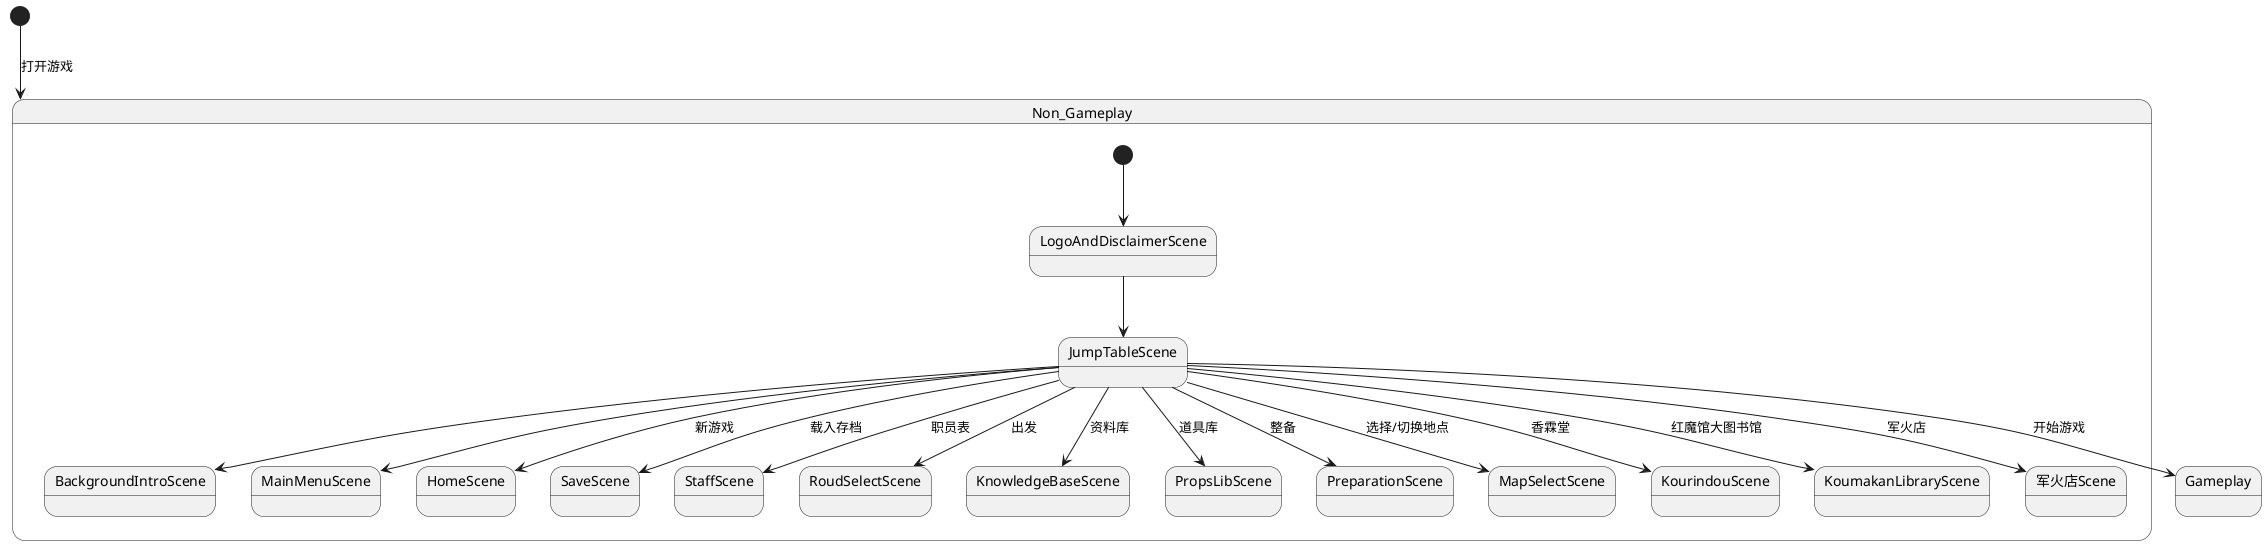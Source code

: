 @startuml

[*] --> Non_Gameplay : 打开游戏

state Non_Gameplay {

[*] --> LogoAndDisclaimerScene

LogoAndDisclaimerScene --> JumpTableScene

JumpTableScene --> BackgroundIntroScene

JumpTableScene --> MainMenuScene

JumpTableScene --> HomeScene  : 新游戏
JumpTableScene --> SaveScene  : 载入存档
JumpTableScene --> StaffScene : 职员表

JumpTableScene --> RoudSelectScene  : 出发
JumpTableScene --> KnowledgeBaseScene : 资料库
JumpTableScene --> PropsLibScene : 道具库
JumpTableScene --> PreparationScene : 整备
JumpTableScene --> MapSelectScene : 选择/切换地点

JumpTableScene --> KourindouScene : 香霖堂
JumpTableScene --> KoumakanLibraryScene : 红魔馆大图书馆
JumpTableScene --> 军火店Scene : 军火店

}

JumpTableScene --> Gameplay : 开始游戏

@enduml
